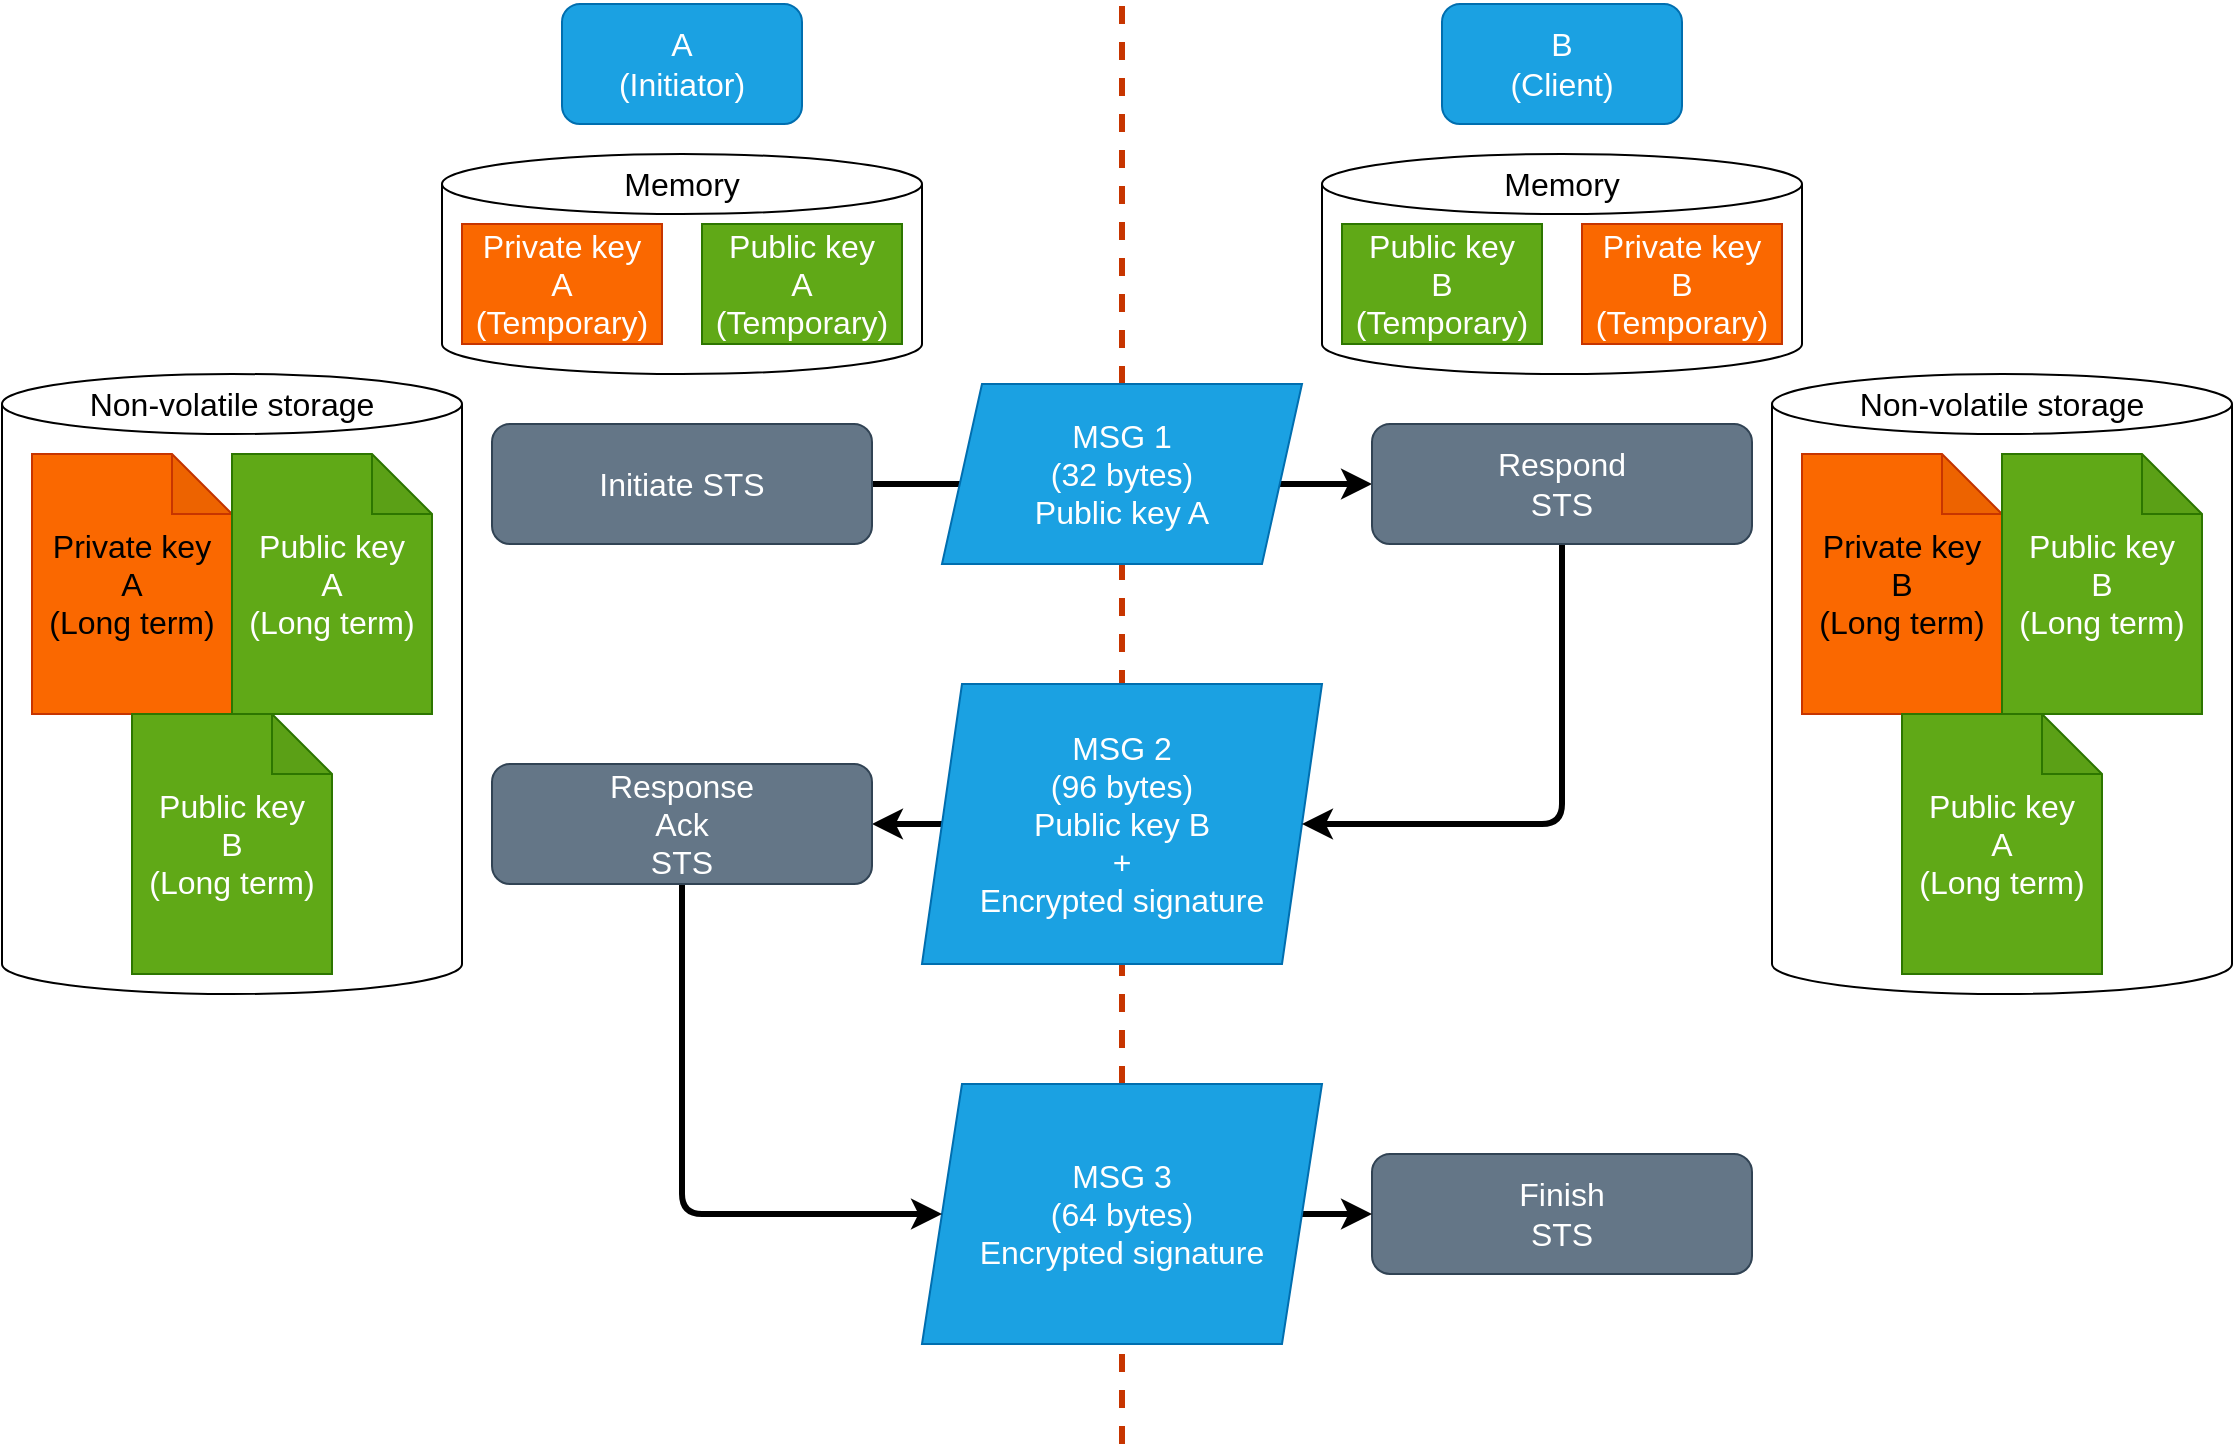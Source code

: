 <mxfile>
    <diagram id="tY58X3LhvNvo1phobhJk" name="Page-1">
        <mxGraphModel dx="1291" dy="916" grid="1" gridSize="10" guides="1" tooltips="1" connect="1" arrows="1" fold="1" page="1" pageScale="1" pageWidth="1600" pageHeight="900" math="0" shadow="0">
            <root>
                <mxCell id="0"/>
                <mxCell id="1" parent="0"/>
                <mxCell id="93" value="" style="shape=cylinder3;whiteSpace=wrap;html=1;boundedLbl=1;backgroundOutline=1;size=15;" vertex="1" parent="1">
                    <mxGeometry x="1085" y="265" width="230" height="310" as="geometry"/>
                </mxCell>
                <mxCell id="92" value="" style="shape=cylinder3;whiteSpace=wrap;html=1;boundedLbl=1;backgroundOutline=1;size=15;" vertex="1" parent="1">
                    <mxGeometry x="200" y="265" width="230" height="310" as="geometry"/>
                </mxCell>
                <mxCell id="89" value="" style="shape=cylinder3;whiteSpace=wrap;html=1;boundedLbl=1;backgroundOutline=1;size=15;" vertex="1" parent="1">
                    <mxGeometry x="860" y="155" width="240" height="110" as="geometry"/>
                </mxCell>
                <mxCell id="88" value="" style="shape=cylinder3;whiteSpace=wrap;html=1;boundedLbl=1;backgroundOutline=1;size=15;" vertex="1" parent="1">
                    <mxGeometry x="420" y="155" width="240" height="110" as="geometry"/>
                </mxCell>
                <mxCell id="2" value="A&lt;br&gt;(Initiator)" style="rounded=1;whiteSpace=wrap;html=1;fontSize=16;fontColor=#ffffff;fillColor=#1ba1e2;strokeColor=#006EAF;" parent="1" vertex="1">
                    <mxGeometry x="480" y="80" width="120" height="60" as="geometry"/>
                </mxCell>
                <mxCell id="3" value="B&lt;br&gt;(Client)" style="rounded=1;whiteSpace=wrap;html=1;fontSize=16;fontColor=#ffffff;fillColor=#1ba1e2;strokeColor=#006EAF;" parent="1" vertex="1">
                    <mxGeometry x="920" y="80" width="120" height="60" as="geometry"/>
                </mxCell>
                <mxCell id="4" value="" style="endArrow=none;dashed=1;html=1;fontSize=16;fontColor=#000000;strokeWidth=3;fillColor=#fa6800;strokeColor=#C73500;startArrow=none;" parent="1" source="66" edge="1">
                    <mxGeometry width="50" height="50" relative="1" as="geometry">
                        <mxPoint x="760" y="770" as="sourcePoint"/>
                        <mxPoint x="760" y="80" as="targetPoint"/>
                    </mxGeometry>
                </mxCell>
                <mxCell id="6" value="Public key&lt;br&gt;A&lt;br&gt;(Temporary)" style="rounded=0;whiteSpace=wrap;html=1;fontSize=16;fontColor=#ffffff;fillColor=#60a917;strokeColor=#2D7600;" parent="1" vertex="1">
                    <mxGeometry x="550" y="190" width="100" height="60" as="geometry"/>
                </mxCell>
                <mxCell id="8" value="&lt;font color=&quot;#ffffff&quot;&gt;Private key&lt;br&gt;A (Temporary)&lt;br&gt;&lt;/font&gt;" style="rounded=0;whiteSpace=wrap;html=1;fontSize=16;fontColor=#000000;fillColor=#fa6800;strokeColor=#C73500;" parent="1" vertex="1">
                    <mxGeometry x="430" y="190" width="100" height="60" as="geometry"/>
                </mxCell>
                <mxCell id="10" value="Public key&lt;br&gt;B&lt;br&gt;(Temporary)" style="rounded=0;whiteSpace=wrap;html=1;fontSize=16;fontColor=#ffffff;fillColor=#60a917;strokeColor=#2D7600;" parent="1" vertex="1">
                    <mxGeometry x="870" y="190" width="100" height="60" as="geometry"/>
                </mxCell>
                <mxCell id="12" value="&lt;font color=&quot;#ffffff&quot;&gt;Private key&lt;br&gt;B&lt;br&gt;(Temporary)&lt;br&gt;&lt;/font&gt;" style="rounded=0;whiteSpace=wrap;html=1;fontSize=16;fontColor=#000000;fillColor=#fa6800;strokeColor=#C73500;" parent="1" vertex="1">
                    <mxGeometry x="990" y="190" width="100" height="60" as="geometry"/>
                </mxCell>
                <mxCell id="65" style="edgeStyle=none;html=1;exitX=1;exitY=0.5;exitDx=0;exitDy=0;fontSize=16;strokeWidth=3;entryX=0;entryY=0.5;entryDx=0;entryDy=0;" parent="1" source="61" target="81" edge="1">
                    <mxGeometry relative="1" as="geometry">
                        <mxPoint x="880" y="319.75" as="targetPoint"/>
                    </mxGeometry>
                </mxCell>
                <mxCell id="61" value="&lt;font style=&quot;font-size: 16px;&quot;&gt;Initiate STS&lt;/font&gt;" style="rounded=1;whiteSpace=wrap;html=1;fillColor=#647687;fontColor=#ffffff;strokeColor=#314354;" parent="1" vertex="1">
                    <mxGeometry x="445" y="290" width="190" height="60" as="geometry"/>
                </mxCell>
                <mxCell id="64" value="&lt;font style=&quot;font-size: 16px;&quot;&gt;Finish&lt;br&gt;STS&lt;/font&gt;" style="rounded=1;whiteSpace=wrap;html=1;fillColor=#647687;fontColor=#ffffff;strokeColor=#314354;" parent="1" vertex="1">
                    <mxGeometry x="885" y="655" width="190" height="60" as="geometry"/>
                </mxCell>
                <mxCell id="67" value="" style="endArrow=none;dashed=1;html=1;fontSize=16;fontColor=#000000;strokeWidth=3;fillColor=#fa6800;strokeColor=#C73500;startArrow=none;" parent="1" source="71" target="66" edge="1">
                    <mxGeometry width="50" height="50" relative="1" as="geometry">
                        <mxPoint x="760" y="700" as="sourcePoint"/>
                        <mxPoint x="760" y="10" as="targetPoint"/>
                    </mxGeometry>
                </mxCell>
                <mxCell id="66" value="MSG 1&lt;br&gt;(32 bytes)&lt;br&gt;Public key A" style="shape=parallelogram;perimeter=parallelogramPerimeter;whiteSpace=wrap;html=1;fixedSize=1;fontSize=16;fillColor=#1ba1e2;fontColor=#ffffff;strokeColor=#006EAF;" parent="1" vertex="1">
                    <mxGeometry x="670" y="270" width="180" height="90" as="geometry"/>
                </mxCell>
                <mxCell id="85" style="edgeStyle=none;html=1;exitX=0;exitY=0.5;exitDx=0;exitDy=0;entryX=1;entryY=0.5;entryDx=0;entryDy=0;strokeWidth=3;fontSize=16;" parent="1" source="69" target="84" edge="1">
                    <mxGeometry relative="1" as="geometry"/>
                </mxCell>
                <mxCell id="69" value="MSG 2&lt;br&gt;(96 bytes)&lt;br&gt;Public key B&lt;br&gt;+&lt;br&gt;Encrypted signature" style="shape=parallelogram;perimeter=parallelogramPerimeter;whiteSpace=wrap;html=1;fixedSize=1;fontSize=16;fillColor=#1ba1e2;fontColor=#ffffff;strokeColor=#006EAF;" parent="1" vertex="1">
                    <mxGeometry x="660" y="420" width="200" height="140" as="geometry"/>
                </mxCell>
                <mxCell id="72" value="" style="endArrow=none;dashed=1;html=1;fontSize=16;fontColor=#000000;strokeWidth=3;fillColor=#fa6800;strokeColor=#C73500;" parent="1" target="71" edge="1">
                    <mxGeometry width="50" height="50" relative="1" as="geometry">
                        <mxPoint x="760" y="800" as="sourcePoint"/>
                        <mxPoint x="760" y="410" as="targetPoint"/>
                    </mxGeometry>
                </mxCell>
                <mxCell id="87" style="edgeStyle=none;html=1;exitX=1;exitY=0.5;exitDx=0;exitDy=0;entryX=0;entryY=0.5;entryDx=0;entryDy=0;strokeWidth=3;fontSize=16;" parent="1" source="71" target="64" edge="1">
                    <mxGeometry relative="1" as="geometry"/>
                </mxCell>
                <mxCell id="71" value="MSG 3&lt;br&gt;(64 bytes)&lt;br&gt;Encrypted signature" style="shape=parallelogram;perimeter=parallelogramPerimeter;whiteSpace=wrap;html=1;fixedSize=1;fontSize=16;fillColor=#1ba1e2;fontColor=#ffffff;strokeColor=#006EAF;" parent="1" vertex="1">
                    <mxGeometry x="660" y="620" width="200" height="130" as="geometry"/>
                </mxCell>
                <mxCell id="75" value="&lt;font style=&quot;font-size: 16px;&quot;&gt;Private key&lt;br&gt;A&lt;br&gt;(Long term)&lt;/font&gt;" style="shape=note;whiteSpace=wrap;html=1;backgroundOutline=1;darkOpacity=0.05;fillColor=#fa6800;fontColor=#000000;strokeColor=#C73500;" parent="1" vertex="1">
                    <mxGeometry x="215" y="305" width="100" height="130" as="geometry"/>
                </mxCell>
                <mxCell id="76" value="&lt;font style=&quot;font-size: 16px;&quot;&gt;Public key&lt;br&gt;A&lt;br&gt;(Long term)&lt;/font&gt;" style="shape=note;whiteSpace=wrap;html=1;backgroundOutline=1;darkOpacity=0.05;fillColor=#60a917;fontColor=#ffffff;strokeColor=#2D7600;" parent="1" vertex="1">
                    <mxGeometry x="315" y="305" width="100" height="130" as="geometry"/>
                </mxCell>
                <mxCell id="77" value="&lt;font style=&quot;font-size: 16px;&quot;&gt;Public key&lt;br&gt;B&lt;br&gt;(Long term)&lt;/font&gt;" style="shape=note;whiteSpace=wrap;html=1;backgroundOutline=1;darkOpacity=0.05;fillColor=#60a917;fontColor=#ffffff;strokeColor=#2D7600;" parent="1" vertex="1">
                    <mxGeometry x="265" y="435" width="100" height="130" as="geometry"/>
                </mxCell>
                <mxCell id="78" value="&lt;font style=&quot;font-size: 16px;&quot;&gt;Private key&lt;br&gt;B&lt;br&gt;(Long term)&lt;/font&gt;" style="shape=note;whiteSpace=wrap;html=1;backgroundOutline=1;darkOpacity=0.05;fillColor=#fa6800;fontColor=#000000;strokeColor=#C73500;" parent="1" vertex="1">
                    <mxGeometry x="1100" y="305" width="100" height="130" as="geometry"/>
                </mxCell>
                <mxCell id="79" value="&lt;font style=&quot;font-size: 16px;&quot;&gt;Public key&lt;br&gt;B&lt;br&gt;(Long term)&lt;/font&gt;" style="shape=note;whiteSpace=wrap;html=1;backgroundOutline=1;darkOpacity=0.05;fillColor=#60a917;fontColor=#ffffff;strokeColor=#2D7600;" parent="1" vertex="1">
                    <mxGeometry x="1200" y="305" width="100" height="130" as="geometry"/>
                </mxCell>
                <mxCell id="80" value="&lt;font style=&quot;font-size: 16px;&quot;&gt;Public key&lt;br&gt;A&lt;br&gt;(Long term)&lt;/font&gt;" style="shape=note;whiteSpace=wrap;html=1;backgroundOutline=1;darkOpacity=0.05;fillColor=#60a917;fontColor=#ffffff;strokeColor=#2D7600;" parent="1" vertex="1">
                    <mxGeometry x="1150" y="435" width="100" height="130" as="geometry"/>
                </mxCell>
                <mxCell id="82" style="edgeStyle=none;html=1;exitX=0.5;exitY=1;exitDx=0;exitDy=0;entryX=1;entryY=0.5;entryDx=0;entryDy=0;fontSize=16;strokeWidth=3;" parent="1" source="81" target="69" edge="1">
                    <mxGeometry relative="1" as="geometry">
                        <Array as="points">
                            <mxPoint x="980" y="490"/>
                        </Array>
                    </mxGeometry>
                </mxCell>
                <mxCell id="81" value="&lt;font style=&quot;font-size: 16px;&quot;&gt;Respond&lt;span style=&quot;color: rgba(0, 0, 0, 0); font-family: monospace; font-size: 0px; text-align: start;&quot;&gt;%3CmxGraphModel%3E%3Croot%3E%3CmxCell%20id%3D%220%22%2F%3E%3CmxCell%20id%3D%221%22%20parent%3D%220%22%2F%3E%3CmxCell%20id%3D%222%22%20value%3D%22%26lt%3Bfont%20style%3D%26quot%3Bfont-size%3A%2016px%3B%26quot%3B%26gt%3BInitiate%20STS%26lt%3B%2Ffont%26gt%3B%22%20style%3D%22rounded%3D1%3BwhiteSpace%3Dwrap%3Bhtml%3D1%3BfillColor%3D%23647687%3BfontColor%3D%23ffffff%3BstrokeColor%3D%23314354%3B%22%20vertex%3D%221%22%20parent%3D%221%22%3E%3CmxGeometry%20x%3D%22440%22%20y%3D%22350%22%20width%3D%22190%22%20height%3D%2260%22%20as%3D%22geometry%22%2F%3E%3C%2FmxCell%3E%3C%2Froot%3E%3C%2FmxGraphModel%3E&lt;/span&gt;&lt;br&gt;STS&lt;/font&gt;" style="rounded=1;whiteSpace=wrap;html=1;fillColor=#647687;fontColor=#ffffff;strokeColor=#314354;" parent="1" vertex="1">
                    <mxGeometry x="885" y="290" width="190" height="60" as="geometry"/>
                </mxCell>
                <mxCell id="86" style="edgeStyle=none;html=1;exitX=0.5;exitY=1;exitDx=0;exitDy=0;entryX=0;entryY=0.5;entryDx=0;entryDy=0;strokeWidth=3;fontSize=16;" parent="1" source="84" target="71" edge="1">
                    <mxGeometry relative="1" as="geometry">
                        <Array as="points">
                            <mxPoint x="540" y="685"/>
                        </Array>
                    </mxGeometry>
                </mxCell>
                <mxCell id="84" value="&lt;font style=&quot;font-size: 16px;&quot;&gt;Response&lt;br&gt;Ack&lt;br&gt;STS&lt;/font&gt;" style="rounded=1;whiteSpace=wrap;html=1;fillColor=#647687;fontColor=#ffffff;strokeColor=#314354;" parent="1" vertex="1">
                    <mxGeometry x="445" y="460" width="190" height="60" as="geometry"/>
                </mxCell>
                <mxCell id="90" value="&lt;font style=&quot;font-size: 16px;&quot;&gt;Memory&lt;/font&gt;" style="text;html=1;strokeColor=none;fillColor=none;align=center;verticalAlign=middle;whiteSpace=wrap;rounded=0;" vertex="1" parent="1">
                    <mxGeometry x="510" y="155" width="60" height="30" as="geometry"/>
                </mxCell>
                <mxCell id="91" value="&lt;font style=&quot;font-size: 16px;&quot;&gt;Memory&lt;/font&gt;" style="text;html=1;strokeColor=none;fillColor=none;align=center;verticalAlign=middle;whiteSpace=wrap;rounded=0;" vertex="1" parent="1">
                    <mxGeometry x="950" y="155" width="60" height="30" as="geometry"/>
                </mxCell>
                <mxCell id="94" value="&lt;font style=&quot;font-size: 16px;&quot;&gt;Non-volatile storage&lt;/font&gt;" style="text;html=1;strokeColor=none;fillColor=none;align=center;verticalAlign=middle;whiteSpace=wrap;rounded=0;" vertex="1" parent="1">
                    <mxGeometry x="230" y="265" width="170" height="30" as="geometry"/>
                </mxCell>
                <mxCell id="95" value="&lt;font style=&quot;font-size: 16px;&quot;&gt;Non-volatile storage&lt;/font&gt;" style="text;html=1;strokeColor=none;fillColor=none;align=center;verticalAlign=middle;whiteSpace=wrap;rounded=0;" vertex="1" parent="1">
                    <mxGeometry x="1115" y="265" width="170" height="30" as="geometry"/>
                </mxCell>
            </root>
        </mxGraphModel>
    </diagram>
</mxfile>